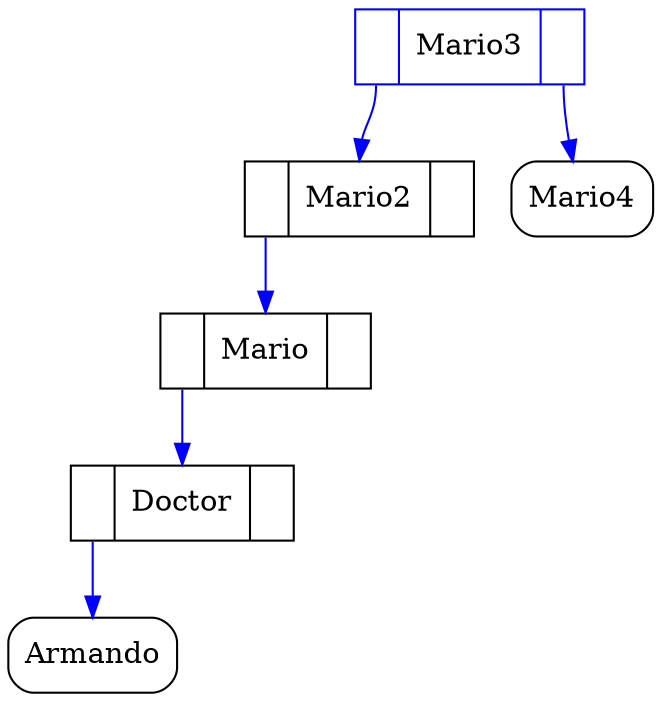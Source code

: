 digraph ABB{
compound=true;
node[shape="Mrecord"];
Mario3:fMario3[id=Mario3, color="blue"]; 
Mario3[label=" <NMario3I>  | <fMario3> Mario3\n | <fMario3D> " shape="record"];
"Mario3" : NMario3I ->  Mario2:fMario2[id=Mario2, color="blue"]; 
Mario2[label=" <NMario2I>  | <fMario2> Mario2\n | <fMario2D> " shape="record"];
"Mario2" : NMario2I ->  Mario:fMario[id=Mario, color="blue"]; 
Mario[label=" <NMarioI>  | <fMario> Mario\n | <fMarioD> " shape="record"];
"Mario" : NMarioI ->  Doctor:fDoctor[id=Doctor, color="blue"]; 
Doctor[label=" <NDoctorI>  | <fDoctor> Doctor\n | <fDoctorD> " shape="record"];
"Doctor" : NDoctorI ->  Armando:fArmando[id=Armando, color="blue" shape="rectangle"]; 
"Mario3" : fMario3D ->  Mario4:fMario4[id=Mario4, color="blue" shape="rectangle"]; 
}